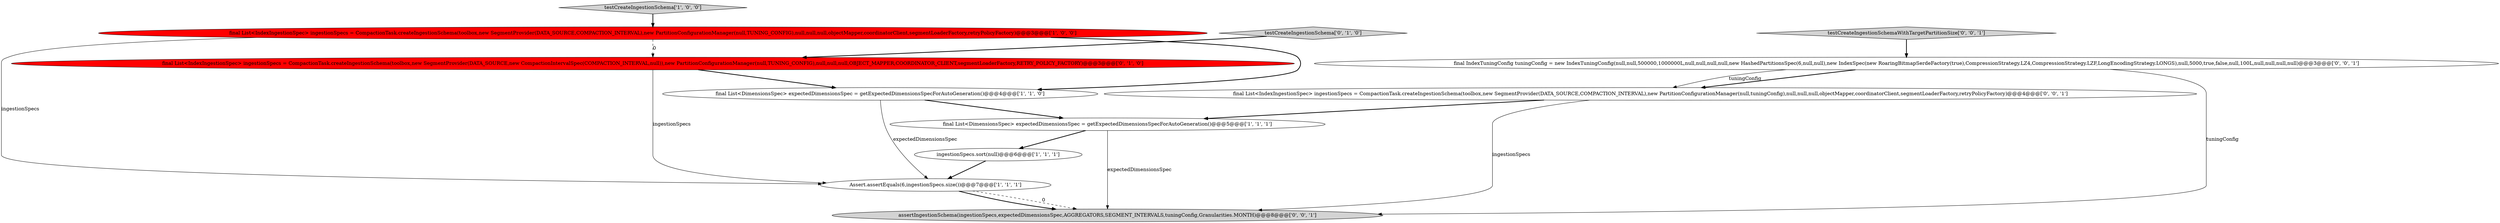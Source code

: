 digraph {
9 [style = filled, label = "assertIngestionSchema(ingestionSpecs,expectedDimensionsSpec,AGGREGATORS,SEGMENT_INTERVALS,tuningConfig,Granularities.MONTH)@@@8@@@['0', '0', '1']", fillcolor = lightgray, shape = ellipse image = "AAA0AAABBB3BBB"];
6 [style = filled, label = "final List<IndexIngestionSpec> ingestionSpecs = CompactionTask.createIngestionSchema(toolbox,new SegmentProvider(DATA_SOURCE,new CompactionIntervalSpec(COMPACTION_INTERVAL,null)),new PartitionConfigurationManager(null,TUNING_CONFIG),null,null,null,OBJECT_MAPPER,COORDINATOR_CLIENT,segmentLoaderFactory,RETRY_POLICY_FACTORY)@@@3@@@['0', '1', '0']", fillcolor = red, shape = ellipse image = "AAA1AAABBB2BBB"];
5 [style = filled, label = "Assert.assertEquals(6,ingestionSpecs.size())@@@7@@@['1', '1', '1']", fillcolor = white, shape = ellipse image = "AAA0AAABBB1BBB"];
7 [style = filled, label = "testCreateIngestionSchema['0', '1', '0']", fillcolor = lightgray, shape = diamond image = "AAA0AAABBB2BBB"];
4 [style = filled, label = "final List<IndexIngestionSpec> ingestionSpecs = CompactionTask.createIngestionSchema(toolbox,new SegmentProvider(DATA_SOURCE,COMPACTION_INTERVAL),new PartitionConfigurationManager(null,TUNING_CONFIG),null,null,null,objectMapper,coordinatorClient,segmentLoaderFactory,retryPolicyFactory)@@@3@@@['1', '0', '0']", fillcolor = red, shape = ellipse image = "AAA1AAABBB1BBB"];
8 [style = filled, label = "final List<IndexIngestionSpec> ingestionSpecs = CompactionTask.createIngestionSchema(toolbox,new SegmentProvider(DATA_SOURCE,COMPACTION_INTERVAL),new PartitionConfigurationManager(null,tuningConfig),null,null,null,objectMapper,coordinatorClient,segmentLoaderFactory,retryPolicyFactory)@@@4@@@['0', '0', '1']", fillcolor = white, shape = ellipse image = "AAA0AAABBB3BBB"];
11 [style = filled, label = "final IndexTuningConfig tuningConfig = new IndexTuningConfig(null,null,500000,1000000L,null,null,null,null,new HashedPartitionsSpec(6,null,null),new IndexSpec(new RoaringBitmapSerdeFactory(true),CompressionStrategy.LZ4,CompressionStrategy.LZF,LongEncodingStrategy.LONGS),null,5000,true,false,null,100L,null,null,null,null)@@@3@@@['0', '0', '1']", fillcolor = white, shape = ellipse image = "AAA0AAABBB3BBB"];
2 [style = filled, label = "final List<DimensionsSpec> expectedDimensionsSpec = getExpectedDimensionsSpecForAutoGeneration()@@@5@@@['1', '1', '1']", fillcolor = white, shape = ellipse image = "AAA0AAABBB1BBB"];
10 [style = filled, label = "testCreateIngestionSchemaWithTargetPartitionSize['0', '0', '1']", fillcolor = lightgray, shape = diamond image = "AAA0AAABBB3BBB"];
0 [style = filled, label = "final List<DimensionsSpec> expectedDimensionsSpec = getExpectedDimensionsSpecForAutoGeneration()@@@4@@@['1', '1', '0']", fillcolor = white, shape = ellipse image = "AAA0AAABBB1BBB"];
3 [style = filled, label = "ingestionSpecs.sort(null)@@@6@@@['1', '1', '1']", fillcolor = white, shape = ellipse image = "AAA0AAABBB1BBB"];
1 [style = filled, label = "testCreateIngestionSchema['1', '0', '0']", fillcolor = lightgray, shape = diamond image = "AAA0AAABBB1BBB"];
2->9 [style = solid, label="expectedDimensionsSpec"];
11->8 [style = bold, label=""];
5->9 [style = dashed, label="0"];
1->4 [style = bold, label=""];
3->5 [style = bold, label=""];
4->5 [style = solid, label="ingestionSpecs"];
6->0 [style = bold, label=""];
7->6 [style = bold, label=""];
11->8 [style = solid, label="tuningConfig"];
8->9 [style = solid, label="ingestionSpecs"];
8->2 [style = bold, label=""];
5->9 [style = bold, label=""];
6->5 [style = solid, label="ingestionSpecs"];
0->5 [style = solid, label="expectedDimensionsSpec"];
4->6 [style = dashed, label="0"];
11->9 [style = solid, label="tuningConfig"];
2->3 [style = bold, label=""];
4->0 [style = bold, label=""];
0->2 [style = bold, label=""];
10->11 [style = bold, label=""];
}
